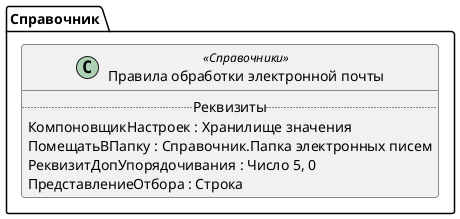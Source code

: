 ﻿@startuml ПравилаОбработкиЭлектроннойПочты
'!include templates.wsd
'..\include templates.wsd
class Справочник.ПравилаОбработкиЭлектроннойПочты as "Правила обработки электронной почты" <<Справочники>>
{
..Реквизиты..
КомпоновщикНастроек : Хранилище значения
ПомещатьВПапку : Справочник.Папка электронных писем
РеквизитДопУпорядочивания : Число 5, 0
ПредставлениеОтбора : Строка
}
@enduml
